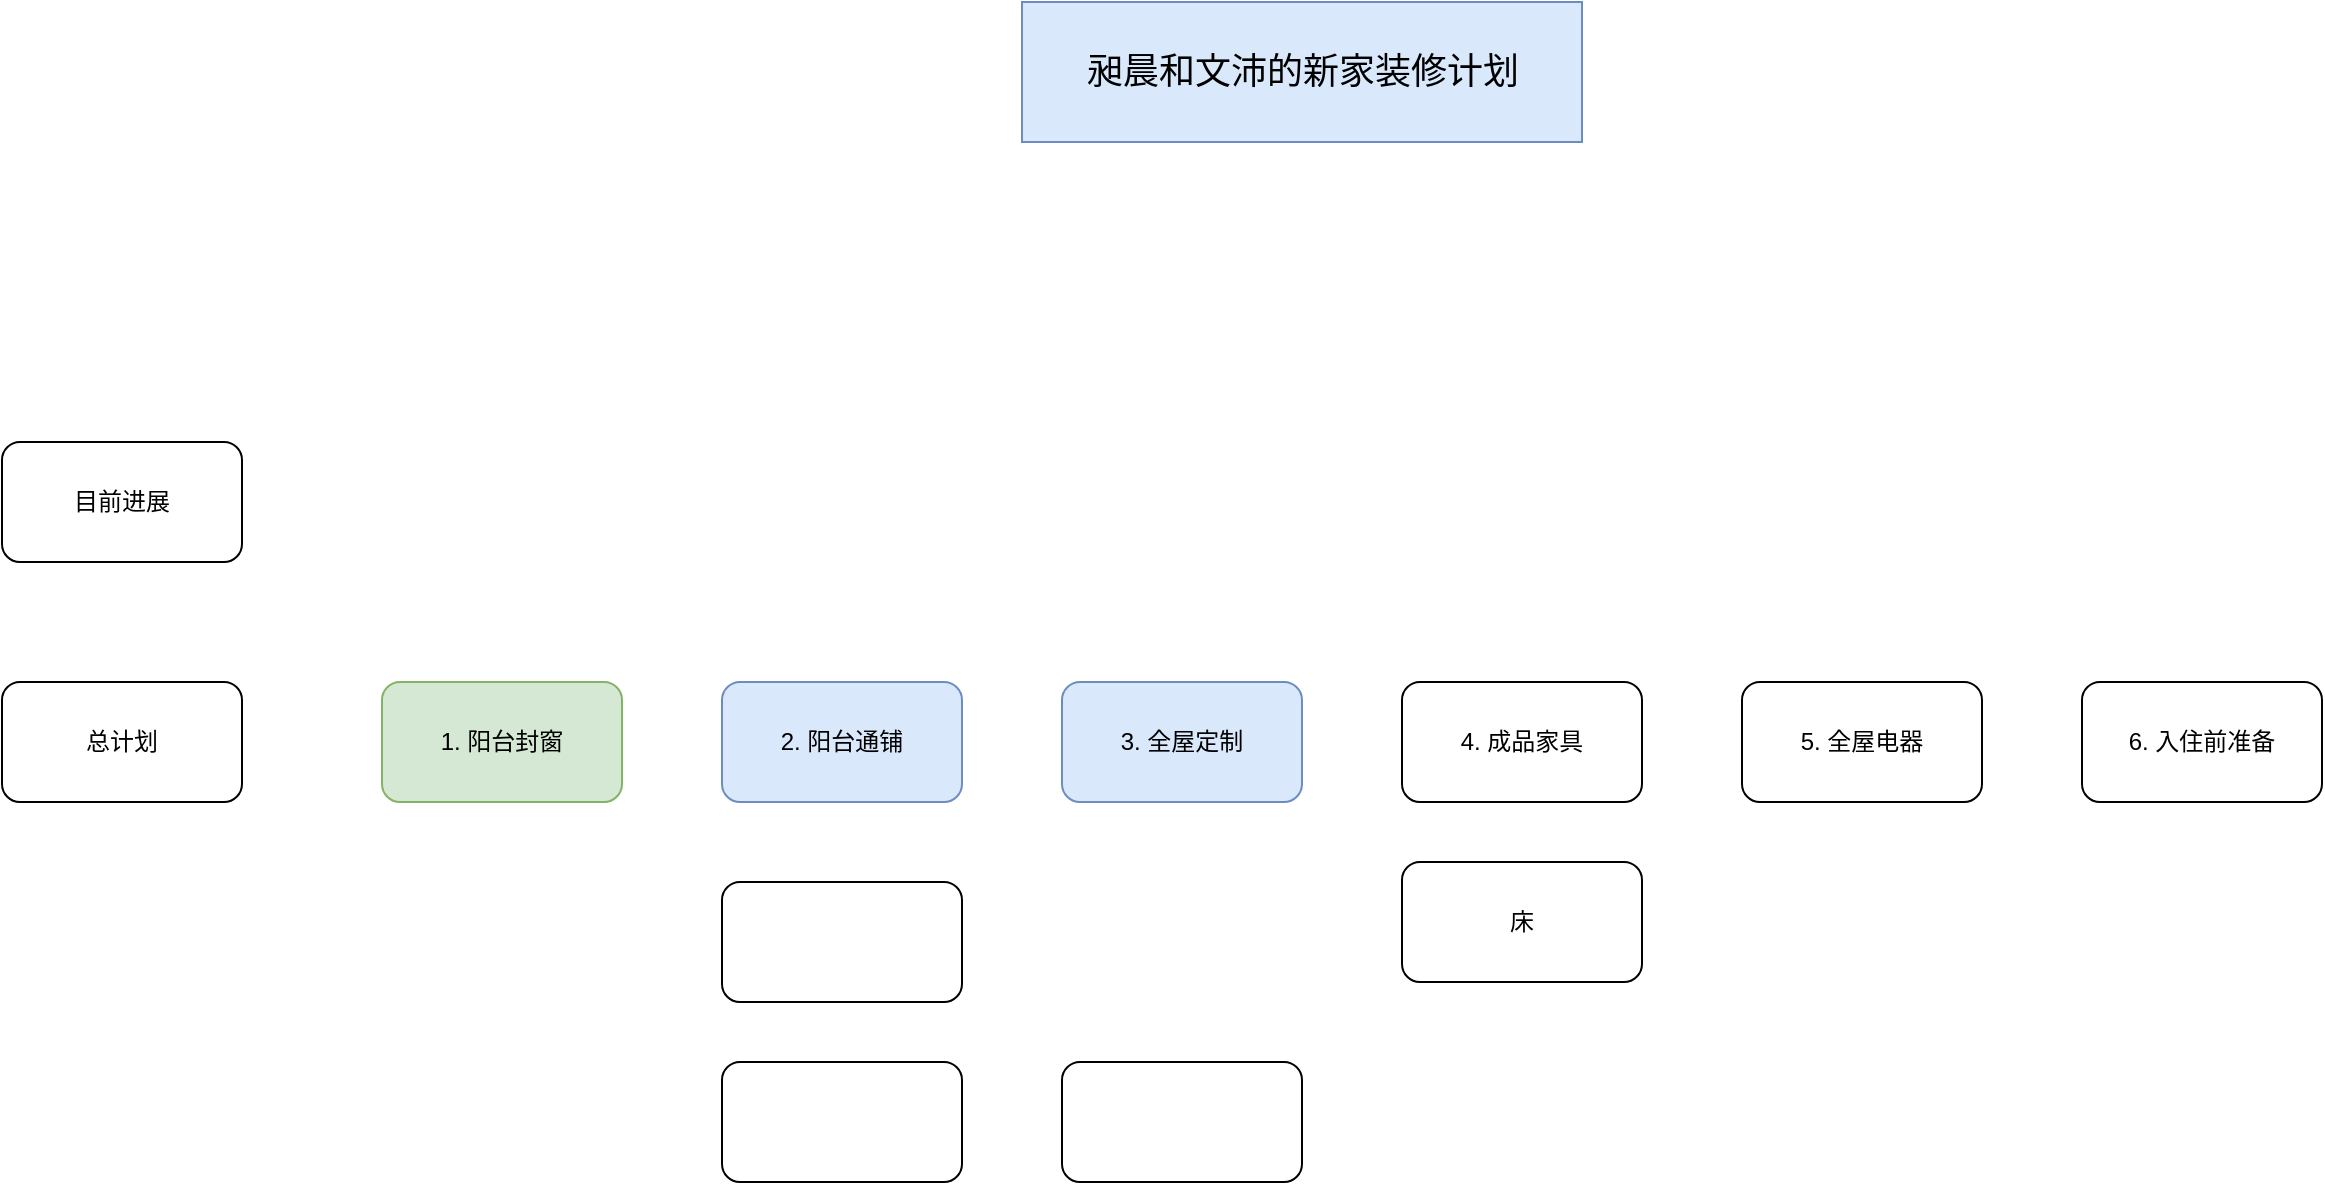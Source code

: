 <mxfile version="21.6.1" type="github">
  <diagram id="wVUrk-VOIfz6jI1l0MWA" name="第 1 页">
    <mxGraphModel dx="1434" dy="738" grid="1" gridSize="10" guides="1" tooltips="1" connect="1" arrows="1" fold="1" page="1" pageScale="1" pageWidth="827" pageHeight="1169" math="0" shadow="0">
      <root>
        <mxCell id="0" />
        <mxCell id="1" parent="0" />
        <mxCell id="qqFJtFTauXBRHVcuxRNp-6" value="&lt;font style=&quot;font-size: 18px;&quot;&gt;昶晨和文沛的新家装修计划&lt;/font&gt;" style="text;html=1;align=center;verticalAlign=middle;resizable=0;points=[];autosize=1;strokeColor=#6c8ebf;fillColor=#dae8fc;spacingLeft=20;spacingBottom=20;spacingRight=20;spacingTop=20;fontFamily=Georgia;" vertex="1" parent="1">
          <mxGeometry x="660" y="160" width="280" height="70" as="geometry" />
        </mxCell>
        <mxCell id="qqFJtFTauXBRHVcuxRNp-7" value="目前进展" style="rounded=1;whiteSpace=wrap;html=1;" vertex="1" parent="1">
          <mxGeometry x="150" y="380" width="120" height="60" as="geometry" />
        </mxCell>
        <mxCell id="qqFJtFTauXBRHVcuxRNp-9" value="总计划" style="rounded=1;whiteSpace=wrap;html=1;" vertex="1" parent="1">
          <mxGeometry x="150" y="500" width="120" height="60" as="geometry" />
        </mxCell>
        <mxCell id="qqFJtFTauXBRHVcuxRNp-10" value="1. 阳台封窗" style="rounded=1;whiteSpace=wrap;html=1;fillColor=#d5e8d4;strokeColor=#82b366;" vertex="1" parent="1">
          <mxGeometry x="340" y="500" width="120" height="60" as="geometry" />
        </mxCell>
        <mxCell id="qqFJtFTauXBRHVcuxRNp-11" value="2. 阳台通铺" style="rounded=1;whiteSpace=wrap;html=1;fillColor=#dae8fc;strokeColor=#6c8ebf;" vertex="1" parent="1">
          <mxGeometry x="510" y="500" width="120" height="60" as="geometry" />
        </mxCell>
        <mxCell id="qqFJtFTauXBRHVcuxRNp-12" value="3. 全屋定制" style="rounded=1;whiteSpace=wrap;html=1;fillColor=#dae8fc;strokeColor=#6c8ebf;" vertex="1" parent="1">
          <mxGeometry x="680" y="500" width="120" height="60" as="geometry" />
        </mxCell>
        <mxCell id="qqFJtFTauXBRHVcuxRNp-13" value="4. 成品家具" style="rounded=1;whiteSpace=wrap;html=1;" vertex="1" parent="1">
          <mxGeometry x="850" y="500" width="120" height="60" as="geometry" />
        </mxCell>
        <mxCell id="qqFJtFTauXBRHVcuxRNp-14" value="5. 全屋电器" style="rounded=1;whiteSpace=wrap;html=1;" vertex="1" parent="1">
          <mxGeometry x="1020" y="500" width="120" height="60" as="geometry" />
        </mxCell>
        <mxCell id="qqFJtFTauXBRHVcuxRNp-16" value="6. 入住前准备" style="rounded=1;whiteSpace=wrap;html=1;" vertex="1" parent="1">
          <mxGeometry x="1190" y="500" width="120" height="60" as="geometry" />
        </mxCell>
        <mxCell id="qqFJtFTauXBRHVcuxRNp-17" value="" style="rounded=1;whiteSpace=wrap;html=1;" vertex="1" parent="1">
          <mxGeometry x="510" y="600" width="120" height="60" as="geometry" />
        </mxCell>
        <mxCell id="qqFJtFTauXBRHVcuxRNp-18" value="" style="rounded=1;whiteSpace=wrap;html=1;" vertex="1" parent="1">
          <mxGeometry x="510" y="690" width="120" height="60" as="geometry" />
        </mxCell>
        <mxCell id="qqFJtFTauXBRHVcuxRNp-19" value="床" style="rounded=1;whiteSpace=wrap;html=1;" vertex="1" parent="1">
          <mxGeometry x="850" y="590" width="120" height="60" as="geometry" />
        </mxCell>
        <mxCell id="qqFJtFTauXBRHVcuxRNp-20" value="" style="rounded=1;whiteSpace=wrap;html=1;" vertex="1" parent="1">
          <mxGeometry x="680" y="690" width="120" height="60" as="geometry" />
        </mxCell>
      </root>
    </mxGraphModel>
  </diagram>
</mxfile>
